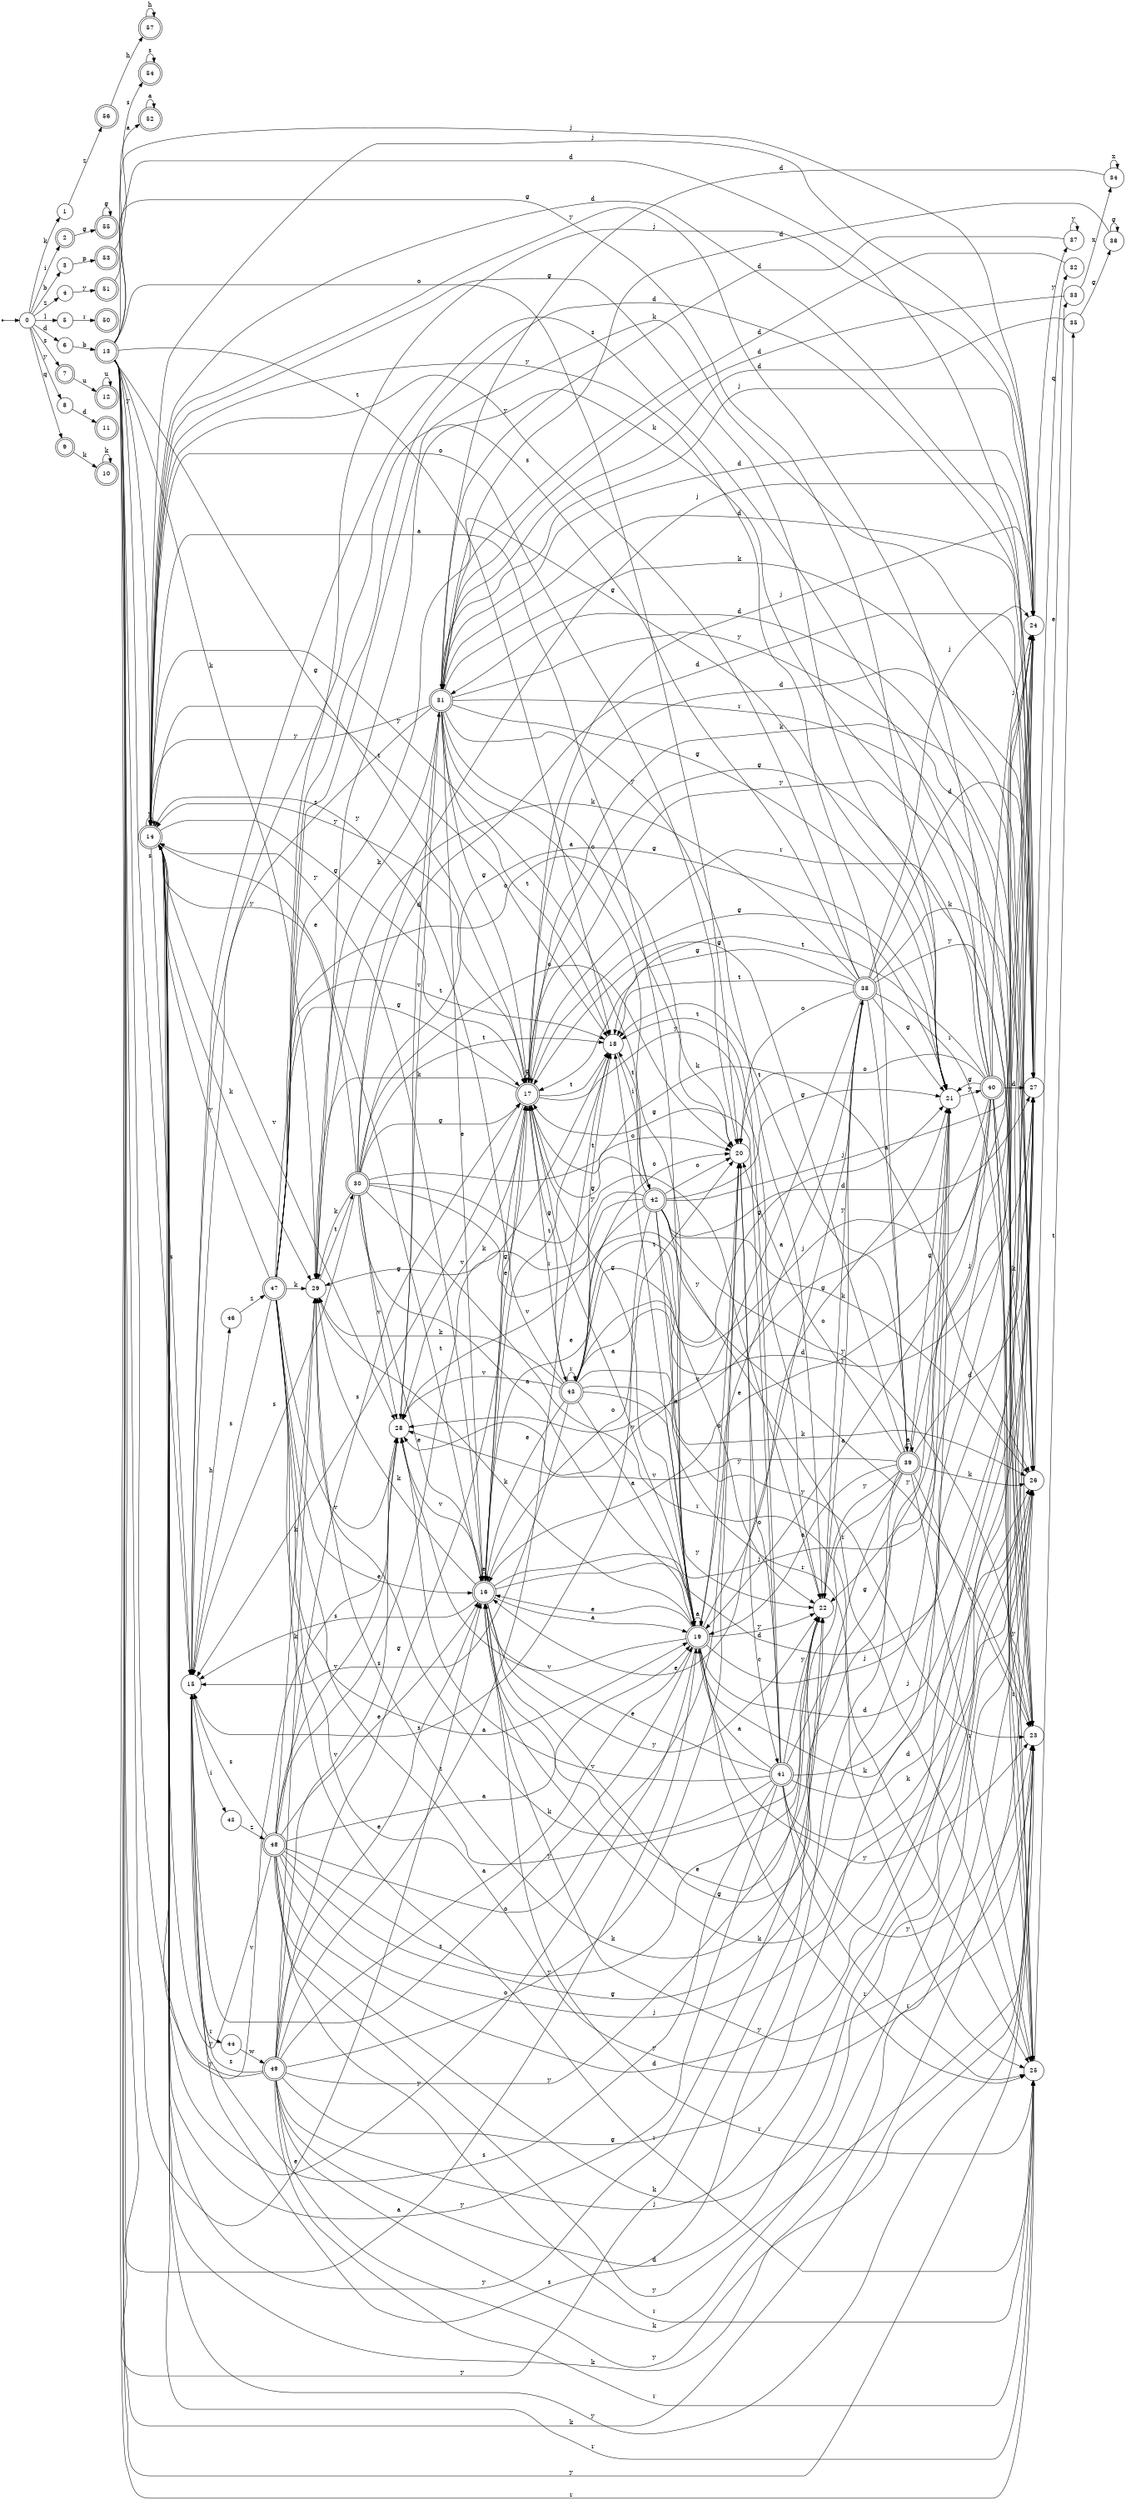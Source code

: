 digraph finite_state_machine {
rankdir=LR;
size="20,20";
node [shape = point]; "dummy0"
node [shape = circle]; "0";
"dummy0" -> "0";
node [shape = circle]; "1";
node [shape = doublecircle]; "2";node [shape = circle]; "3";
node [shape = circle]; "4";
node [shape = circle]; "5";
node [shape = circle]; "6";
node [shape = doublecircle]; "7";node [shape = circle]; "8";
node [shape = doublecircle]; "9";node [shape = doublecircle]; "10";node [shape = doublecircle]; "11";node [shape = doublecircle]; "12";node [shape = doublecircle]; "13";node [shape = doublecircle]; "14";node [shape = circle]; "15";
node [shape = doublecircle]; "16";node [shape = doublecircle]; "17";node [shape = circle]; "18";
node [shape = doublecircle]; "19";node [shape = circle]; "20";
node [shape = circle]; "21";
node [shape = circle]; "22";
node [shape = circle]; "23";
node [shape = circle]; "24";
node [shape = circle]; "25";
node [shape = circle]; "26";
node [shape = circle]; "27";
node [shape = circle]; "28";
node [shape = circle]; "29";
node [shape = doublecircle]; "30";node [shape = doublecircle]; "31";node [shape = circle]; "32";
node [shape = circle]; "33";
node [shape = circle]; "34";
node [shape = circle]; "35";
node [shape = circle]; "36";
node [shape = circle]; "37";
node [shape = doublecircle]; "38";node [shape = doublecircle]; "39";node [shape = doublecircle]; "40";node [shape = doublecircle]; "41";node [shape = doublecircle]; "42";node [shape = doublecircle]; "43";node [shape = circle]; "44";
node [shape = circle]; "45";
node [shape = circle]; "46";
node [shape = doublecircle]; "47";node [shape = doublecircle]; "48";node [shape = doublecircle]; "49";node [shape = doublecircle]; "50";node [shape = doublecircle]; "51";node [shape = doublecircle]; "52";node [shape = doublecircle]; "53";node [shape = doublecircle]; "54";node [shape = doublecircle]; "55";node [shape = doublecircle]; "56";node [shape = doublecircle]; "57";"0" -> "1" [label = "k"];
 "0" -> "2" [label = "i"];
 "0" -> "3" [label = "b"];
 "0" -> "4" [label = "z"];
 "0" -> "5" [label = "l"];
 "0" -> "6" [label = "d"];
 "0" -> "7" [label = "s"];
 "0" -> "8" [label = "y"];
 "0" -> "9" [label = "q"];
 "9" -> "10" [label = "k"];
 "10" -> "10" [label = "k"];
 "8" -> "11" [label = "d"];
 "7" -> "12" [label = "u"];
 "12" -> "12" [label = "u"];
 "6" -> "13" [label = "b"];
 "13" -> "23" [label = "y"];
 "13" -> "14" [label = "y"];
 "13" -> "22" [label = "y"];
 "13" -> "15" [label = "s"];
 "13" -> "16" [label = "e"];
 "13" -> "17" [label = "g"];
 "13" -> "21" [label = "g"];
 "13" -> "18" [label = "t"];
 "13" -> "19" [label = "a"];
 "13" -> "20" [label = "o"];
 "13" -> "24" [label = "j"];
 "13" -> "25" [label = "r"];
 "13" -> "26" [label = "k"];
 "13" -> "29" [label = "k"];
 "13" -> "27" [label = "d"];
 "13" -> "28" [label = "v"];
 "29" -> "30" [label = "t"];
 "30" -> "26" [label = "k"];
 "30" -> "29" [label = "k"];
 "30" -> "23" [label = "y"];
 "30" -> "14" [label = "y"];
 "30" -> "22" [label = "y"];
 "30" -> "15" [label = "s"];
 "30" -> "16" [label = "e"];
 "30" -> "17" [label = "g"];
 "30" -> "21" [label = "g"];
 "30" -> "18" [label = "t"];
 "30" -> "19" [label = "a"];
 "30" -> "20" [label = "o"];
 "30" -> "24" [label = "j"];
 "30" -> "25" [label = "r"];
 "30" -> "27" [label = "d"];
 "30" -> "28" [label = "v"];
 "28" -> "31" [label = "d"];
 "31" -> "22" [label = "y"];
 "31" -> "14" [label = "y"];
 "31" -> "23" [label = "y"];
 "31" -> "24" [label = "j"];
 "31" -> "25" [label = "r"];
 "31" -> "26" [label = "k"];
 "31" -> "29" [label = "k"];
 "31" -> "27" [label = "d"];
 "31" -> "28" [label = "v"];
 "31" -> "15" [label = "s"];
 "31" -> "16" [label = "e"];
 "31" -> "17" [label = "g"];
 "31" -> "21" [label = "g"];
 "31" -> "18" [label = "t"];
 "31" -> "19" [label = "a"];
 "31" -> "20" [label = "o"];
 "27" -> "32" [label = "q"];
 "32" -> "31" [label = "d"];
 "26" -> "33" [label = "e"];
 "33" -> "34" [label = "x"];
 "33" -> "31" [label = "d"];
 "34" -> "34" [label = "x"];
 "34" -> "31" [label = "d"];
 "25" -> "35" [label = "t"];
 "35" -> "36" [label = "g"];
 "35" -> "31" [label = "d"];
 "36" -> "36" [label = "g"];
 "36" -> "31" [label = "d"];
 "24" -> "37" [label = "y"];
 "24" -> "31" [label = "d"];
 "37" -> "37" [label = "y"];
 "37" -> "31" [label = "d"];
 "23" -> "31" [label = "d"];
 "22" -> "38" [label = "y"];
 "38" -> "23" [label = "y"];
 "38" -> "22" [label = "y"];
 "38" -> "14" [label = "y"];
 "38" -> "19" [label = "a"];
 "38" -> "39" [label = "a"];
 "38" -> "15" [label = "s"];
 "38" -> "16" [label = "e"];
 "38" -> "17" [label = "g"];
 "38" -> "21" [label = "g"];
 "38" -> "18" [label = "t"];
 "38" -> "20" [label = "o"];
 "38" -> "24" [label = "j"];
 "38" -> "25" [label = "r"];
 "38" -> "26" [label = "k"];
 "38" -> "29" [label = "k"];
 "38" -> "27" [label = "d"];
 "38" -> "28" [label = "v"];
 "39" -> "19" [label = "a"];
 "39" -> "39" [label = "a"];
 "39" -> "23" [label = "y"];
 "39" -> "22" [label = "y"];
 "39" -> "14" [label = "y"];
 "39" -> "15" [label = "s"];
 "39" -> "16" [label = "e"];
 "39" -> "17" [label = "g"];
 "39" -> "21" [label = "g"];
 "39" -> "18" [label = "t"];
 "39" -> "20" [label = "o"];
 "39" -> "24" [label = "j"];
 "39" -> "25" [label = "r"];
 "39" -> "26" [label = "k"];
 "39" -> "29" [label = "k"];
 "39" -> "27" [label = "d"];
 "39" -> "28" [label = "v"];
 "21" -> "40" [label = "y"];
 "40" -> "17" [label = "g"];
 "40" -> "21" [label = "g"];
 "40" -> "23" [label = "y"];
 "40" -> "14" [label = "y"];
 "40" -> "22" [label = "y"];
 "40" -> "15" [label = "s"];
 "40" -> "16" [label = "e"];
 "40" -> "18" [label = "t"];
 "40" -> "19" [label = "a"];
 "40" -> "20" [label = "o"];
 "40" -> "24" [label = "j"];
 "40" -> "25" [label = "r"];
 "40" -> "26" [label = "k"];
 "40" -> "29" [label = "k"];
 "40" -> "27" [label = "d"];
 "40" -> "28" [label = "v"];
 "20" -> "41" [label = "c"];
 "41" -> "20" [label = "o"];
 "41" -> "23" [label = "y"];
 "41" -> "14" [label = "y"];
 "41" -> "22" [label = "y"];
 "41" -> "15" [label = "s"];
 "41" -> "16" [label = "e"];
 "41" -> "17" [label = "g"];
 "41" -> "21" [label = "g"];
 "41" -> "18" [label = "t"];
 "41" -> "19" [label = "a"];
 "41" -> "24" [label = "j"];
 "41" -> "25" [label = "r"];
 "41" -> "26" [label = "k"];
 "41" -> "29" [label = "k"];
 "41" -> "27" [label = "d"];
 "41" -> "28" [label = "v"];
 "19" -> "19" [label = "a"];
 "19" -> "23" [label = "y"];
 "19" -> "14" [label = "y"];
 "19" -> "22" [label = "y"];
 "19" -> "15" [label = "s"];
 "19" -> "16" [label = "e"];
 "19" -> "17" [label = "g"];
 "19" -> "21" [label = "g"];
 "19" -> "18" [label = "t"];
 "19" -> "20" [label = "o"];
 "19" -> "24" [label = "j"];
 "19" -> "25" [label = "r"];
 "19" -> "26" [label = "k"];
 "19" -> "29" [label = "k"];
 "19" -> "27" [label = "d"];
 "19" -> "28" [label = "v"];
 "18" -> "42" [label = "i"];
 "42" -> "18" [label = "t"];
 "42" -> "23" [label = "y"];
 "42" -> "14" [label = "y"];
 "42" -> "22" [label = "y"];
 "42" -> "15" [label = "s"];
 "42" -> "16" [label = "e"];
 "42" -> "17" [label = "g"];
 "42" -> "21" [label = "g"];
 "42" -> "19" [label = "a"];
 "42" -> "20" [label = "o"];
 "42" -> "24" [label = "j"];
 "42" -> "25" [label = "r"];
 "42" -> "26" [label = "k"];
 "42" -> "29" [label = "k"];
 "42" -> "27" [label = "d"];
 "42" -> "28" [label = "v"];
 "17" -> "17" [label = "g"];
 "17" -> "21" [label = "g"];
 "17" -> "25" [label = "r"];
 "17" -> "43" [label = "r"];
 "17" -> "23" [label = "y"];
 "17" -> "14" [label = "y"];
 "17" -> "22" [label = "y"];
 "17" -> "15" [label = "s"];
 "17" -> "16" [label = "e"];
 "17" -> "18" [label = "t"];
 "17" -> "19" [label = "a"];
 "17" -> "20" [label = "o"];
 "17" -> "24" [label = "j"];
 "17" -> "26" [label = "k"];
 "17" -> "29" [label = "k"];
 "17" -> "27" [label = "d"];
 "17" -> "28" [label = "v"];
 "43" -> "25" [label = "r"];
 "43" -> "43" [label = "r"];
 "43" -> "17" [label = "g"];
 "43" -> "21" [label = "g"];
 "43" -> "23" [label = "y"];
 "43" -> "14" [label = "y"];
 "43" -> "22" [label = "y"];
 "43" -> "15" [label = "s"];
 "43" -> "16" [label = "e"];
 "43" -> "18" [label = "t"];
 "43" -> "19" [label = "a"];
 "43" -> "20" [label = "o"];
 "43" -> "24" [label = "j"];
 "43" -> "26" [label = "k"];
 "43" -> "29" [label = "k"];
 "43" -> "27" [label = "d"];
 "43" -> "28" [label = "v"];
 "16" -> "16" [label = "e"];
 "16" -> "23" [label = "y"];
 "16" -> "14" [label = "y"];
 "16" -> "22" [label = "y"];
 "16" -> "15" [label = "s"];
 "16" -> "17" [label = "g"];
 "16" -> "21" [label = "g"];
 "16" -> "18" [label = "t"];
 "16" -> "19" [label = "a"];
 "16" -> "20" [label = "o"];
 "16" -> "24" [label = "j"];
 "16" -> "25" [label = "r"];
 "16" -> "26" [label = "k"];
 "16" -> "29" [label = "k"];
 "16" -> "27" [label = "d"];
 "16" -> "28" [label = "v"];
 "15" -> "44" [label = "r"];
 "15" -> "45" [label = "i"];
 "15" -> "46" [label = "h"];
 "46" -> "47" [label = "z"];
 "47" -> "15" [label = "s"];
 "47" -> "23" [label = "y"];
 "47" -> "14" [label = "y"];
 "47" -> "22" [label = "y"];
 "47" -> "16" [label = "e"];
 "47" -> "17" [label = "g"];
 "47" -> "21" [label = "g"];
 "47" -> "18" [label = "t"];
 "47" -> "19" [label = "a"];
 "47" -> "20" [label = "o"];
 "47" -> "24" [label = "j"];
 "47" -> "25" [label = "r"];
 "47" -> "26" [label = "k"];
 "47" -> "29" [label = "k"];
 "47" -> "27" [label = "d"];
 "47" -> "28" [label = "v"];
 "45" -> "48" [label = "z"];
 "48" -> "15" [label = "s"];
 "48" -> "23" [label = "y"];
 "48" -> "14" [label = "y"];
 "48" -> "22" [label = "y"];
 "48" -> "16" [label = "e"];
 "48" -> "17" [label = "g"];
 "48" -> "21" [label = "g"];
 "48" -> "18" [label = "t"];
 "48" -> "19" [label = "a"];
 "48" -> "20" [label = "o"];
 "48" -> "24" [label = "j"];
 "48" -> "25" [label = "r"];
 "48" -> "26" [label = "k"];
 "48" -> "29" [label = "k"];
 "48" -> "27" [label = "d"];
 "48" -> "28" [label = "v"];
 "44" -> "49" [label = "w"];
 "49" -> "15" [label = "s"];
 "49" -> "23" [label = "y"];
 "49" -> "14" [label = "y"];
 "49" -> "22" [label = "y"];
 "49" -> "16" [label = "e"];
 "49" -> "17" [label = "g"];
 "49" -> "21" [label = "g"];
 "49" -> "18" [label = "t"];
 "49" -> "19" [label = "a"];
 "49" -> "20" [label = "o"];
 "49" -> "24" [label = "j"];
 "49" -> "25" [label = "r"];
 "49" -> "26" [label = "k"];
 "49" -> "29" [label = "k"];
 "49" -> "27" [label = "d"];
 "49" -> "28" [label = "v"];
 "14" -> "23" [label = "y"];
 "14" -> "14" [label = "y"];
 "14" -> "22" [label = "y"];
 "14" -> "15" [label = "s"];
 "14" -> "16" [label = "e"];
 "14" -> "17" [label = "g"];
 "14" -> "21" [label = "g"];
 "14" -> "18" [label = "t"];
 "14" -> "19" [label = "a"];
 "14" -> "20" [label = "o"];
 "14" -> "24" [label = "j"];
 "14" -> "25" [label = "r"];
 "14" -> "26" [label = "k"];
 "14" -> "29" [label = "k"];
 "14" -> "27" [label = "d"];
 "14" -> "28" [label = "v"];
 "5" -> "50" [label = "r"];
 "4" -> "51" [label = "y"];
 "51" -> "52" [label = "a"];
 "52" -> "52" [label = "a"];
 "3" -> "53" [label = "p"];
 "53" -> "54" [label = "s"];
 "54" -> "54" [label = "s"];
 "2" -> "55" [label = "g"];
 "55" -> "55" [label = "g"];
 "1" -> "56" [label = "z"];
 "56" -> "57" [label = "h"];
 "57" -> "57" [label = "h"];
 }
